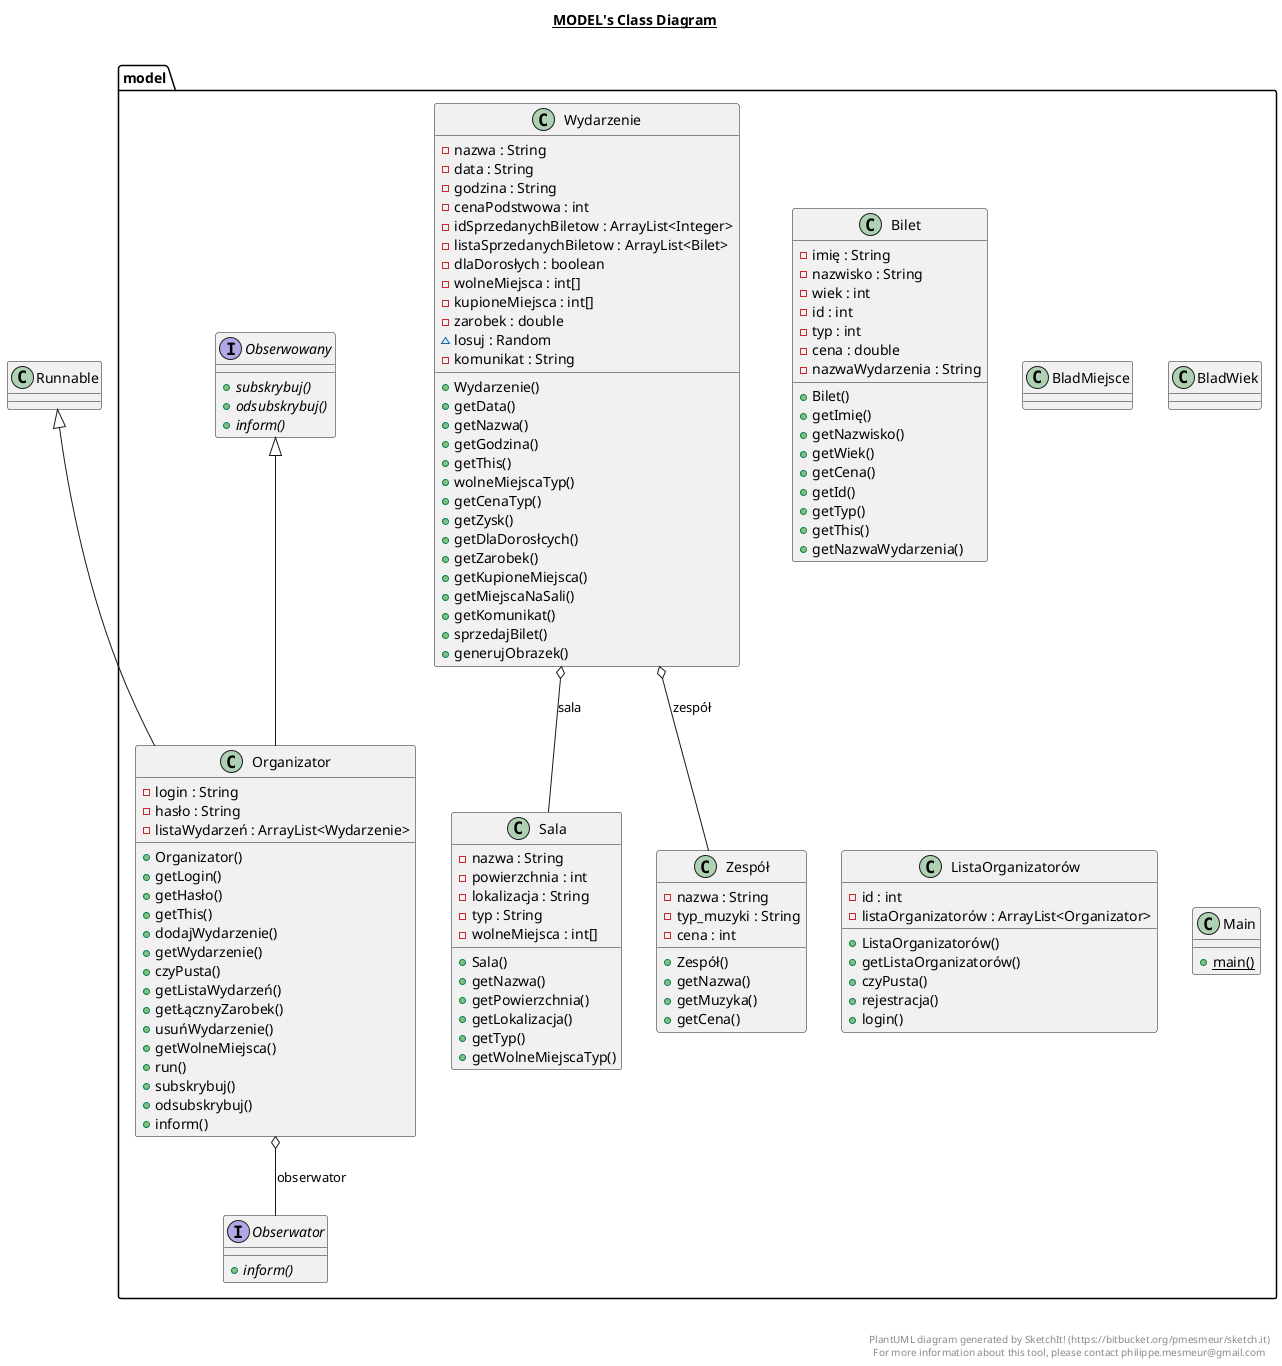@startuml

title __MODEL's Class Diagram__\n

  package model {
    class Bilet {
        - imię : String
        - nazwisko : String
        - wiek : int
        - id : int
        - typ : int
        - cena : double
        - nazwaWydarzenia : String
        + Bilet()
        + getImię()
        + getNazwisko()
        + getWiek()
        + getCena()
        + getId()
        + getTyp()
        + getThis()
        + getNazwaWydarzenia()
    }
  }
  

  package model {
    class BladMiejsce {
    }
  }
  

  package model {
    class BladWiek {
    }
  }
  

  package model {
    class ListaOrganizatorów {
        - id : int
        - listaOrganizatorów : ArrayList<Organizator>
        + ListaOrganizatorów()
        + getListaOrganizatorów()
        + czyPusta()
        + rejestracja()
        + login()
    }
  }
  

  package model {
    class Main {
        {static} + main()
    }
  }
  

  package model {
    interface Obserwator {
        {abstract} + inform()
    }
  }
  

  package model {
    interface Obserwowany {
        {abstract} + subskrybuj()
        {abstract} + odsubskrybuj()
        {abstract} + inform()
    }
  }
  

  package model {
    class Organizator {
        - login : String
        - hasło : String
        - listaWydarzeń : ArrayList<Wydarzenie>
        + Organizator()
        + getLogin()
        + getHasło()
        + getThis()
        + dodajWydarzenie()
        + getWydarzenie()
        + czyPusta()
        + getListaWydarzeń()
        + getŁącznyZarobek()
        + usuńWydarzenie()
        + getWolneMiejsca()
        + run()
        + subskrybuj()
        + odsubskrybuj()
        + inform()
    }
  }
  

  package model {
    class Sala {
        - nazwa : String
        - powierzchnia : int
        - lokalizacja : String
        - typ : String
        - wolneMiejsca : int[]
        + Sala()
        + getNazwa()
        + getPowierzchnia()
        + getLokalizacja()
        + getTyp()
        + getWolneMiejscaTyp()
    }
  }
  

  package model {
    class Wydarzenie {
        - nazwa : String
        - data : String
        - godzina : String
        - cenaPodstwowa : int
        - idSprzedanychBiletow : ArrayList<Integer>
        - listaSprzedanychBiletow : ArrayList<Bilet>
        - dlaDorosłych : boolean
        - wolneMiejsca : int[]
        - kupioneMiejsca : int[]
        - zarobek : double
        ~ losuj : Random
        - komunikat : String
        + Wydarzenie()
        + getData()
        + getNazwa()
        + getGodzina()
        + getThis()
        + wolneMiejscaTyp()
        + getCenaTyp()
        + getZysk()
        + getDlaDorosłcych()
        + getZarobek()
        + getKupioneMiejsca()
        + getMiejscaNaSali()
        + getKomunikat()
        + sprzedajBilet()
        + generujObrazek()
    }
  }
  

  package model {
    class Zespół {
        - nazwa : String
        - typ_muzyki : String
        - cena : int
        + Zespół()
        + getNazwa()
        + getMuzyka()
        + getCena()
    }
  }
  

  Organizator -up-|> Runnable
  Organizator -up-|> Obserwowany
  Organizator o-- Obserwator : obserwator
  Wydarzenie o-- Sala : sala
  Wydarzenie o-- Zespół : zespół


right footer


PlantUML diagram generated by SketchIt! (https://bitbucket.org/pmesmeur/sketch.it)
For more information about this tool, please contact philippe.mesmeur@gmail.com
endfooter

@enduml
